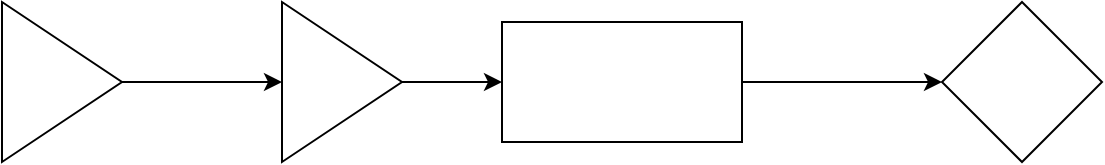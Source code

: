 <mxfile version="28.2.5">
  <diagram name="第 1 页" id="2xaBA7cNtwCPa4PJMOQ9">
    <mxGraphModel dx="1418" dy="756" grid="1" gridSize="10" guides="1" tooltips="1" connect="1" arrows="1" fold="1" page="1" pageScale="1" pageWidth="827" pageHeight="1169" math="0" shadow="0">
      <root>
        <mxCell id="0" />
        <mxCell id="1" parent="0" />
        <mxCell id="3vwzYwzwPNA0wWS0ZiA6-3" value="" style="edgeStyle=orthogonalEdgeStyle;rounded=0;orthogonalLoop=1;jettySize=auto;html=1;" edge="1" parent="1" source="3vwzYwzwPNA0wWS0ZiA6-1" target="3vwzYwzwPNA0wWS0ZiA6-2">
          <mxGeometry relative="1" as="geometry" />
        </mxCell>
        <mxCell id="3vwzYwzwPNA0wWS0ZiA6-1" value="" style="triangle;whiteSpace=wrap;html=1;" vertex="1" parent="1">
          <mxGeometry x="130" y="280" width="60" height="80" as="geometry" />
        </mxCell>
        <mxCell id="3vwzYwzwPNA0wWS0ZiA6-5" value="" style="edgeStyle=orthogonalEdgeStyle;rounded=0;orthogonalLoop=1;jettySize=auto;html=1;" edge="1" parent="1" source="3vwzYwzwPNA0wWS0ZiA6-2" target="3vwzYwzwPNA0wWS0ZiA6-4">
          <mxGeometry relative="1" as="geometry" />
        </mxCell>
        <mxCell id="3vwzYwzwPNA0wWS0ZiA6-2" value="" style="triangle;whiteSpace=wrap;html=1;" vertex="1" parent="1">
          <mxGeometry x="270" y="280" width="60" height="80" as="geometry" />
        </mxCell>
        <mxCell id="3vwzYwzwPNA0wWS0ZiA6-7" value="" style="edgeStyle=orthogonalEdgeStyle;rounded=0;orthogonalLoop=1;jettySize=auto;html=1;" edge="1" parent="1" source="3vwzYwzwPNA0wWS0ZiA6-4" target="3vwzYwzwPNA0wWS0ZiA6-6">
          <mxGeometry relative="1" as="geometry" />
        </mxCell>
        <mxCell id="3vwzYwzwPNA0wWS0ZiA6-4" value="" style="whiteSpace=wrap;html=1;" vertex="1" parent="1">
          <mxGeometry x="380" y="290" width="120" height="60" as="geometry" />
        </mxCell>
        <mxCell id="3vwzYwzwPNA0wWS0ZiA6-6" value="" style="rhombus;whiteSpace=wrap;html=1;" vertex="1" parent="1">
          <mxGeometry x="600" y="280" width="80" height="80" as="geometry" />
        </mxCell>
      </root>
    </mxGraphModel>
  </diagram>
</mxfile>
